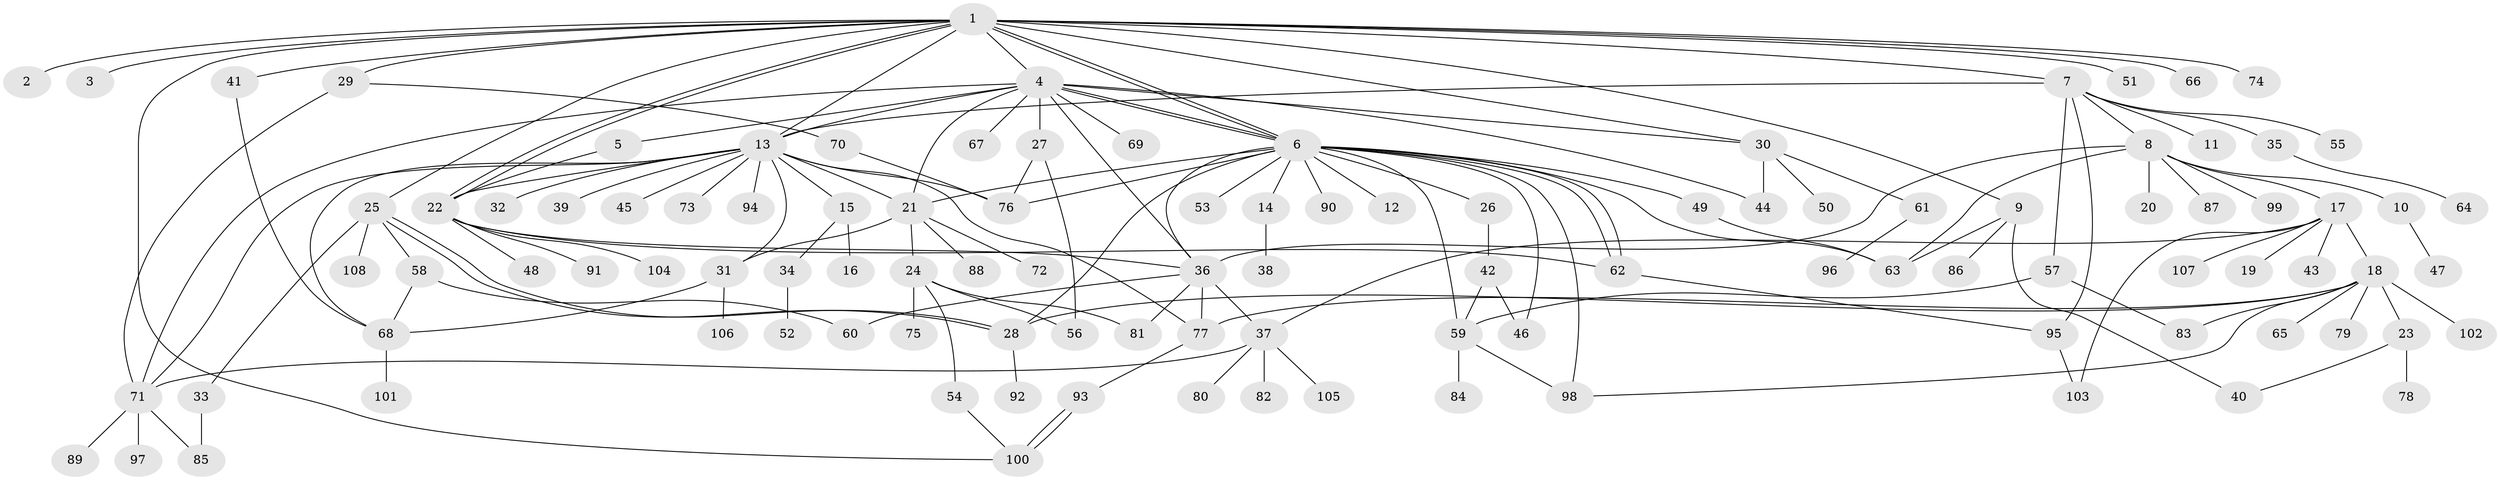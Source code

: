 // coarse degree distribution, {2: 0.14473684210526316, 1: 0.4605263157894737, 15: 0.02631578947368421, 3: 0.13157894736842105, 4: 0.039473684210526314, 7: 0.05263157894736842, 5: 0.05263157894736842, 8: 0.013157894736842105, 11: 0.013157894736842105, 6: 0.039473684210526314, 10: 0.013157894736842105, 14: 0.013157894736842105}
// Generated by graph-tools (version 1.1) at 2025/36/03/04/25 23:36:50]
// undirected, 108 vertices, 159 edges
graph export_dot {
  node [color=gray90,style=filled];
  1;
  2;
  3;
  4;
  5;
  6;
  7;
  8;
  9;
  10;
  11;
  12;
  13;
  14;
  15;
  16;
  17;
  18;
  19;
  20;
  21;
  22;
  23;
  24;
  25;
  26;
  27;
  28;
  29;
  30;
  31;
  32;
  33;
  34;
  35;
  36;
  37;
  38;
  39;
  40;
  41;
  42;
  43;
  44;
  45;
  46;
  47;
  48;
  49;
  50;
  51;
  52;
  53;
  54;
  55;
  56;
  57;
  58;
  59;
  60;
  61;
  62;
  63;
  64;
  65;
  66;
  67;
  68;
  69;
  70;
  71;
  72;
  73;
  74;
  75;
  76;
  77;
  78;
  79;
  80;
  81;
  82;
  83;
  84;
  85;
  86;
  87;
  88;
  89;
  90;
  91;
  92;
  93;
  94;
  95;
  96;
  97;
  98;
  99;
  100;
  101;
  102;
  103;
  104;
  105;
  106;
  107;
  108;
  1 -- 2;
  1 -- 3;
  1 -- 4;
  1 -- 6;
  1 -- 6;
  1 -- 7;
  1 -- 9;
  1 -- 13;
  1 -- 22;
  1 -- 22;
  1 -- 25;
  1 -- 29;
  1 -- 30;
  1 -- 41;
  1 -- 51;
  1 -- 66;
  1 -- 74;
  1 -- 100;
  4 -- 5;
  4 -- 6;
  4 -- 6;
  4 -- 13;
  4 -- 21;
  4 -- 27;
  4 -- 30;
  4 -- 36;
  4 -- 44;
  4 -- 67;
  4 -- 69;
  4 -- 71;
  5 -- 22;
  6 -- 12;
  6 -- 14;
  6 -- 21;
  6 -- 26;
  6 -- 28;
  6 -- 36;
  6 -- 46;
  6 -- 49;
  6 -- 53;
  6 -- 59;
  6 -- 62;
  6 -- 62;
  6 -- 63;
  6 -- 76;
  6 -- 90;
  6 -- 98;
  7 -- 8;
  7 -- 11;
  7 -- 13;
  7 -- 35;
  7 -- 55;
  7 -- 57;
  7 -- 95;
  8 -- 10;
  8 -- 17;
  8 -- 20;
  8 -- 36;
  8 -- 63;
  8 -- 87;
  8 -- 99;
  9 -- 40;
  9 -- 63;
  9 -- 86;
  10 -- 47;
  13 -- 15;
  13 -- 21;
  13 -- 22;
  13 -- 31;
  13 -- 32;
  13 -- 39;
  13 -- 45;
  13 -- 68;
  13 -- 71;
  13 -- 73;
  13 -- 76;
  13 -- 77;
  13 -- 94;
  14 -- 38;
  15 -- 16;
  15 -- 34;
  17 -- 18;
  17 -- 19;
  17 -- 37;
  17 -- 43;
  17 -- 103;
  17 -- 107;
  18 -- 23;
  18 -- 28;
  18 -- 65;
  18 -- 77;
  18 -- 79;
  18 -- 83;
  18 -- 98;
  18 -- 102;
  21 -- 24;
  21 -- 31;
  21 -- 72;
  21 -- 88;
  22 -- 36;
  22 -- 48;
  22 -- 62;
  22 -- 91;
  22 -- 104;
  23 -- 40;
  23 -- 78;
  24 -- 54;
  24 -- 56;
  24 -- 75;
  24 -- 81;
  25 -- 28;
  25 -- 28;
  25 -- 33;
  25 -- 58;
  25 -- 108;
  26 -- 42;
  27 -- 56;
  27 -- 76;
  28 -- 92;
  29 -- 70;
  29 -- 71;
  30 -- 44;
  30 -- 50;
  30 -- 61;
  31 -- 68;
  31 -- 106;
  33 -- 85;
  34 -- 52;
  35 -- 64;
  36 -- 37;
  36 -- 60;
  36 -- 77;
  36 -- 81;
  37 -- 71;
  37 -- 80;
  37 -- 82;
  37 -- 105;
  41 -- 68;
  42 -- 46;
  42 -- 59;
  49 -- 63;
  54 -- 100;
  57 -- 59;
  57 -- 83;
  58 -- 60;
  58 -- 68;
  59 -- 84;
  59 -- 98;
  61 -- 96;
  62 -- 95;
  68 -- 101;
  70 -- 76;
  71 -- 85;
  71 -- 89;
  71 -- 97;
  77 -- 93;
  93 -- 100;
  93 -- 100;
  95 -- 103;
}

